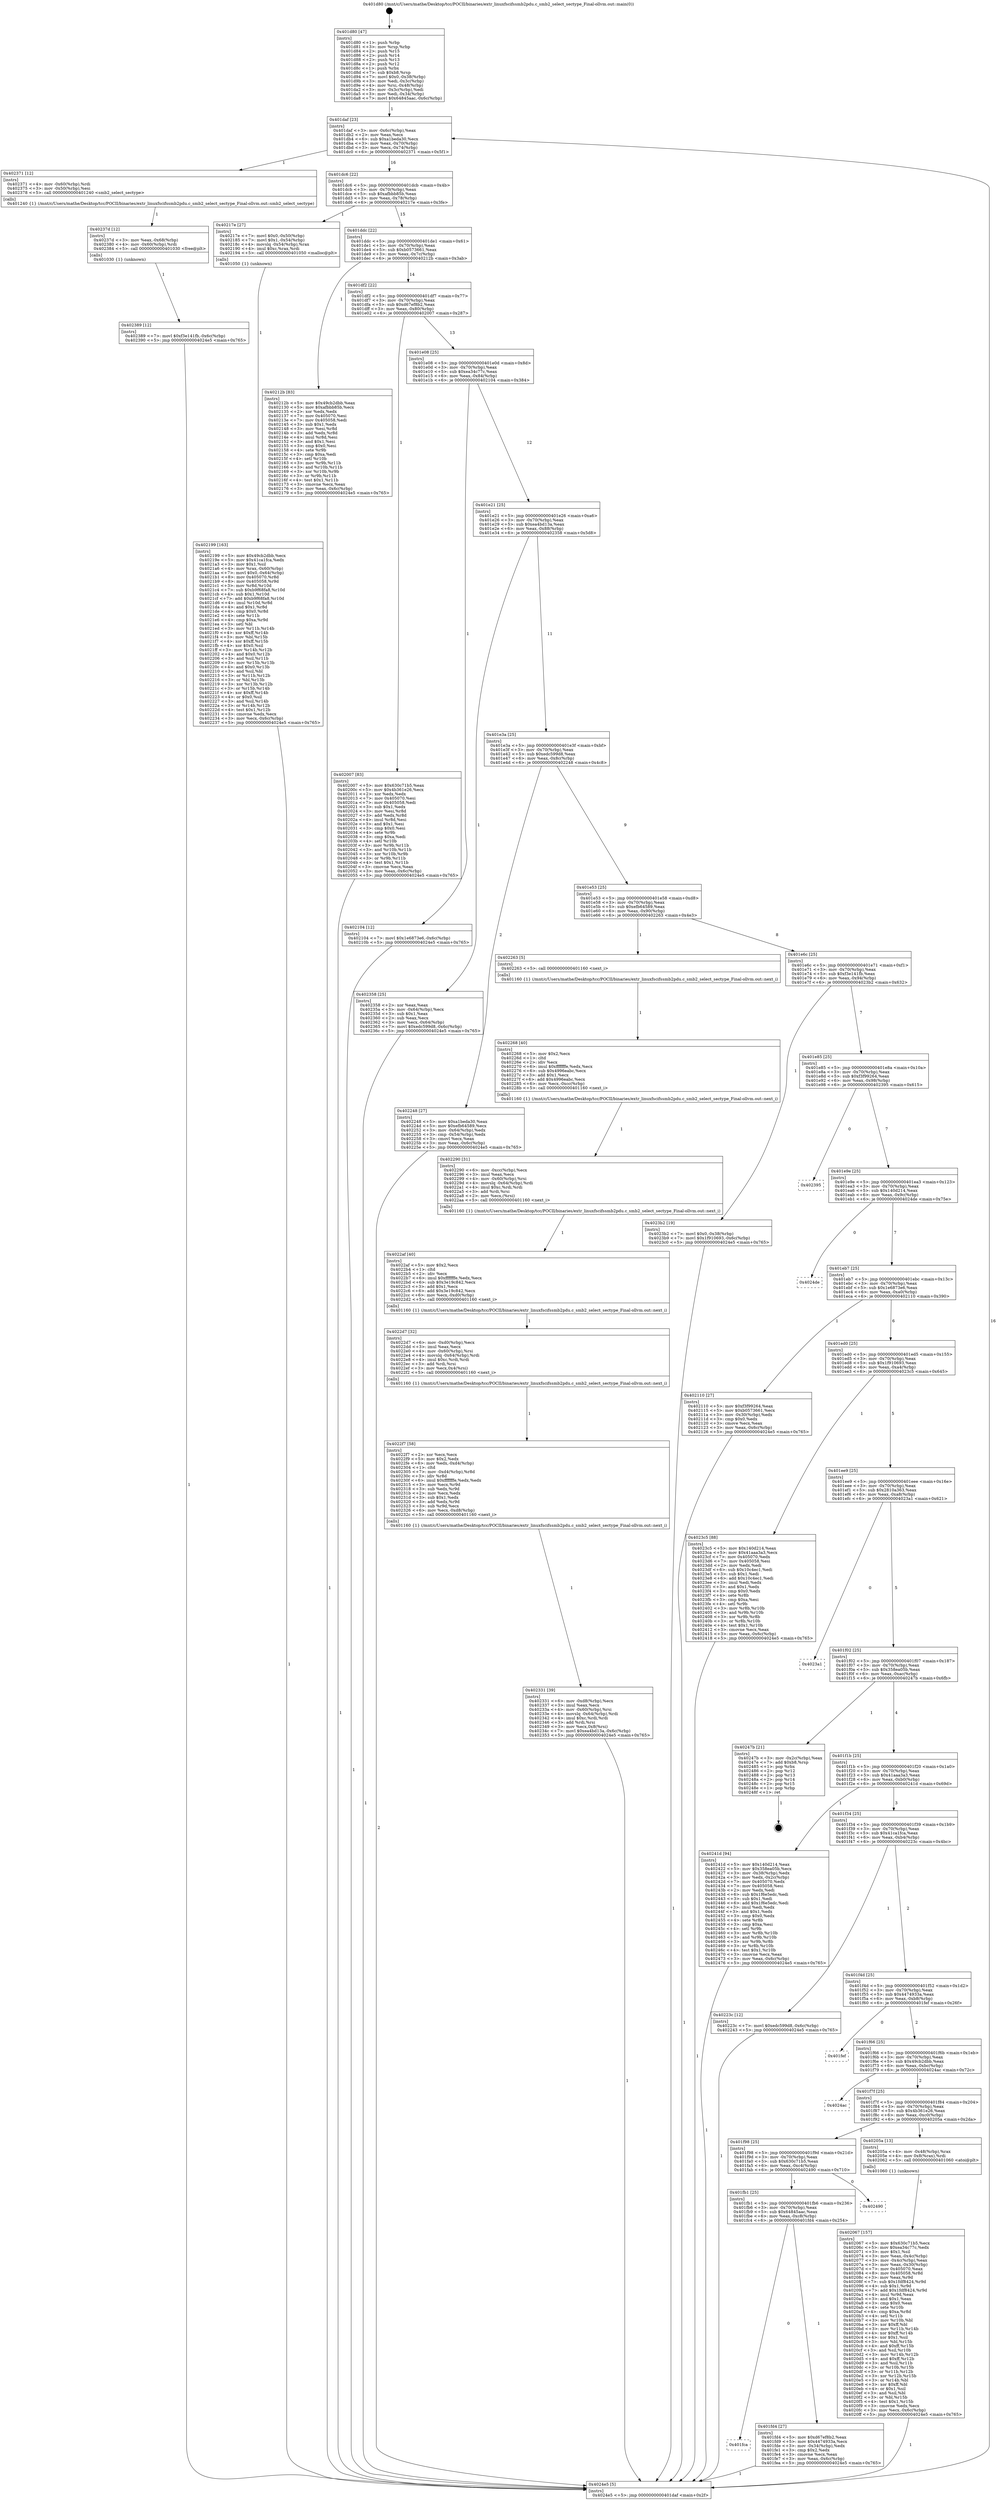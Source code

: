 digraph "0x401d80" {
  label = "0x401d80 (/mnt/c/Users/mathe/Desktop/tcc/POCII/binaries/extr_linuxfscifssmb2pdu.c_smb2_select_sectype_Final-ollvm.out::main(0))"
  labelloc = "t"
  node[shape=record]

  Entry [label="",width=0.3,height=0.3,shape=circle,fillcolor=black,style=filled]
  "0x401daf" [label="{
     0x401daf [23]\l
     | [instrs]\l
     &nbsp;&nbsp;0x401daf \<+3\>: mov -0x6c(%rbp),%eax\l
     &nbsp;&nbsp;0x401db2 \<+2\>: mov %eax,%ecx\l
     &nbsp;&nbsp;0x401db4 \<+6\>: sub $0xa1beda30,%ecx\l
     &nbsp;&nbsp;0x401dba \<+3\>: mov %eax,-0x70(%rbp)\l
     &nbsp;&nbsp;0x401dbd \<+3\>: mov %ecx,-0x74(%rbp)\l
     &nbsp;&nbsp;0x401dc0 \<+6\>: je 0000000000402371 \<main+0x5f1\>\l
  }"]
  "0x402371" [label="{
     0x402371 [12]\l
     | [instrs]\l
     &nbsp;&nbsp;0x402371 \<+4\>: mov -0x60(%rbp),%rdi\l
     &nbsp;&nbsp;0x402375 \<+3\>: mov -0x50(%rbp),%esi\l
     &nbsp;&nbsp;0x402378 \<+5\>: call 0000000000401240 \<smb2_select_sectype\>\l
     | [calls]\l
     &nbsp;&nbsp;0x401240 \{1\} (/mnt/c/Users/mathe/Desktop/tcc/POCII/binaries/extr_linuxfscifssmb2pdu.c_smb2_select_sectype_Final-ollvm.out::smb2_select_sectype)\l
  }"]
  "0x401dc6" [label="{
     0x401dc6 [22]\l
     | [instrs]\l
     &nbsp;&nbsp;0x401dc6 \<+5\>: jmp 0000000000401dcb \<main+0x4b\>\l
     &nbsp;&nbsp;0x401dcb \<+3\>: mov -0x70(%rbp),%eax\l
     &nbsp;&nbsp;0x401dce \<+5\>: sub $0xafbbb85b,%eax\l
     &nbsp;&nbsp;0x401dd3 \<+3\>: mov %eax,-0x78(%rbp)\l
     &nbsp;&nbsp;0x401dd6 \<+6\>: je 000000000040217e \<main+0x3fe\>\l
  }"]
  Exit [label="",width=0.3,height=0.3,shape=circle,fillcolor=black,style=filled,peripheries=2]
  "0x40217e" [label="{
     0x40217e [27]\l
     | [instrs]\l
     &nbsp;&nbsp;0x40217e \<+7\>: movl $0x0,-0x50(%rbp)\l
     &nbsp;&nbsp;0x402185 \<+7\>: movl $0x1,-0x54(%rbp)\l
     &nbsp;&nbsp;0x40218c \<+4\>: movslq -0x54(%rbp),%rax\l
     &nbsp;&nbsp;0x402190 \<+4\>: imul $0xc,%rax,%rdi\l
     &nbsp;&nbsp;0x402194 \<+5\>: call 0000000000401050 \<malloc@plt\>\l
     | [calls]\l
     &nbsp;&nbsp;0x401050 \{1\} (unknown)\l
  }"]
  "0x401ddc" [label="{
     0x401ddc [22]\l
     | [instrs]\l
     &nbsp;&nbsp;0x401ddc \<+5\>: jmp 0000000000401de1 \<main+0x61\>\l
     &nbsp;&nbsp;0x401de1 \<+3\>: mov -0x70(%rbp),%eax\l
     &nbsp;&nbsp;0x401de4 \<+5\>: sub $0xb0573661,%eax\l
     &nbsp;&nbsp;0x401de9 \<+3\>: mov %eax,-0x7c(%rbp)\l
     &nbsp;&nbsp;0x401dec \<+6\>: je 000000000040212b \<main+0x3ab\>\l
  }"]
  "0x402389" [label="{
     0x402389 [12]\l
     | [instrs]\l
     &nbsp;&nbsp;0x402389 \<+7\>: movl $0xf3e141fb,-0x6c(%rbp)\l
     &nbsp;&nbsp;0x402390 \<+5\>: jmp 00000000004024e5 \<main+0x765\>\l
  }"]
  "0x40212b" [label="{
     0x40212b [83]\l
     | [instrs]\l
     &nbsp;&nbsp;0x40212b \<+5\>: mov $0x49cb2dbb,%eax\l
     &nbsp;&nbsp;0x402130 \<+5\>: mov $0xafbbb85b,%ecx\l
     &nbsp;&nbsp;0x402135 \<+2\>: xor %edx,%edx\l
     &nbsp;&nbsp;0x402137 \<+7\>: mov 0x405070,%esi\l
     &nbsp;&nbsp;0x40213e \<+7\>: mov 0x405058,%edi\l
     &nbsp;&nbsp;0x402145 \<+3\>: sub $0x1,%edx\l
     &nbsp;&nbsp;0x402148 \<+3\>: mov %esi,%r8d\l
     &nbsp;&nbsp;0x40214b \<+3\>: add %edx,%r8d\l
     &nbsp;&nbsp;0x40214e \<+4\>: imul %r8d,%esi\l
     &nbsp;&nbsp;0x402152 \<+3\>: and $0x1,%esi\l
     &nbsp;&nbsp;0x402155 \<+3\>: cmp $0x0,%esi\l
     &nbsp;&nbsp;0x402158 \<+4\>: sete %r9b\l
     &nbsp;&nbsp;0x40215c \<+3\>: cmp $0xa,%edi\l
     &nbsp;&nbsp;0x40215f \<+4\>: setl %r10b\l
     &nbsp;&nbsp;0x402163 \<+3\>: mov %r9b,%r11b\l
     &nbsp;&nbsp;0x402166 \<+3\>: and %r10b,%r11b\l
     &nbsp;&nbsp;0x402169 \<+3\>: xor %r10b,%r9b\l
     &nbsp;&nbsp;0x40216c \<+3\>: or %r9b,%r11b\l
     &nbsp;&nbsp;0x40216f \<+4\>: test $0x1,%r11b\l
     &nbsp;&nbsp;0x402173 \<+3\>: cmovne %ecx,%eax\l
     &nbsp;&nbsp;0x402176 \<+3\>: mov %eax,-0x6c(%rbp)\l
     &nbsp;&nbsp;0x402179 \<+5\>: jmp 00000000004024e5 \<main+0x765\>\l
  }"]
  "0x401df2" [label="{
     0x401df2 [22]\l
     | [instrs]\l
     &nbsp;&nbsp;0x401df2 \<+5\>: jmp 0000000000401df7 \<main+0x77\>\l
     &nbsp;&nbsp;0x401df7 \<+3\>: mov -0x70(%rbp),%eax\l
     &nbsp;&nbsp;0x401dfa \<+5\>: sub $0xd67ef8b2,%eax\l
     &nbsp;&nbsp;0x401dff \<+3\>: mov %eax,-0x80(%rbp)\l
     &nbsp;&nbsp;0x401e02 \<+6\>: je 0000000000402007 \<main+0x287\>\l
  }"]
  "0x40237d" [label="{
     0x40237d [12]\l
     | [instrs]\l
     &nbsp;&nbsp;0x40237d \<+3\>: mov %eax,-0x68(%rbp)\l
     &nbsp;&nbsp;0x402380 \<+4\>: mov -0x60(%rbp),%rdi\l
     &nbsp;&nbsp;0x402384 \<+5\>: call 0000000000401030 \<free@plt\>\l
     | [calls]\l
     &nbsp;&nbsp;0x401030 \{1\} (unknown)\l
  }"]
  "0x402007" [label="{
     0x402007 [83]\l
     | [instrs]\l
     &nbsp;&nbsp;0x402007 \<+5\>: mov $0x630c71b5,%eax\l
     &nbsp;&nbsp;0x40200c \<+5\>: mov $0x4b361e26,%ecx\l
     &nbsp;&nbsp;0x402011 \<+2\>: xor %edx,%edx\l
     &nbsp;&nbsp;0x402013 \<+7\>: mov 0x405070,%esi\l
     &nbsp;&nbsp;0x40201a \<+7\>: mov 0x405058,%edi\l
     &nbsp;&nbsp;0x402021 \<+3\>: sub $0x1,%edx\l
     &nbsp;&nbsp;0x402024 \<+3\>: mov %esi,%r8d\l
     &nbsp;&nbsp;0x402027 \<+3\>: add %edx,%r8d\l
     &nbsp;&nbsp;0x40202a \<+4\>: imul %r8d,%esi\l
     &nbsp;&nbsp;0x40202e \<+3\>: and $0x1,%esi\l
     &nbsp;&nbsp;0x402031 \<+3\>: cmp $0x0,%esi\l
     &nbsp;&nbsp;0x402034 \<+4\>: sete %r9b\l
     &nbsp;&nbsp;0x402038 \<+3\>: cmp $0xa,%edi\l
     &nbsp;&nbsp;0x40203b \<+4\>: setl %r10b\l
     &nbsp;&nbsp;0x40203f \<+3\>: mov %r9b,%r11b\l
     &nbsp;&nbsp;0x402042 \<+3\>: and %r10b,%r11b\l
     &nbsp;&nbsp;0x402045 \<+3\>: xor %r10b,%r9b\l
     &nbsp;&nbsp;0x402048 \<+3\>: or %r9b,%r11b\l
     &nbsp;&nbsp;0x40204b \<+4\>: test $0x1,%r11b\l
     &nbsp;&nbsp;0x40204f \<+3\>: cmovne %ecx,%eax\l
     &nbsp;&nbsp;0x402052 \<+3\>: mov %eax,-0x6c(%rbp)\l
     &nbsp;&nbsp;0x402055 \<+5\>: jmp 00000000004024e5 \<main+0x765\>\l
  }"]
  "0x401e08" [label="{
     0x401e08 [25]\l
     | [instrs]\l
     &nbsp;&nbsp;0x401e08 \<+5\>: jmp 0000000000401e0d \<main+0x8d\>\l
     &nbsp;&nbsp;0x401e0d \<+3\>: mov -0x70(%rbp),%eax\l
     &nbsp;&nbsp;0x401e10 \<+5\>: sub $0xea34c77c,%eax\l
     &nbsp;&nbsp;0x401e15 \<+6\>: mov %eax,-0x84(%rbp)\l
     &nbsp;&nbsp;0x401e1b \<+6\>: je 0000000000402104 \<main+0x384\>\l
  }"]
  "0x402331" [label="{
     0x402331 [39]\l
     | [instrs]\l
     &nbsp;&nbsp;0x402331 \<+6\>: mov -0xd8(%rbp),%ecx\l
     &nbsp;&nbsp;0x402337 \<+3\>: imul %eax,%ecx\l
     &nbsp;&nbsp;0x40233a \<+4\>: mov -0x60(%rbp),%rsi\l
     &nbsp;&nbsp;0x40233e \<+4\>: movslq -0x64(%rbp),%rdi\l
     &nbsp;&nbsp;0x402342 \<+4\>: imul $0xc,%rdi,%rdi\l
     &nbsp;&nbsp;0x402346 \<+3\>: add %rdi,%rsi\l
     &nbsp;&nbsp;0x402349 \<+3\>: mov %ecx,0x8(%rsi)\l
     &nbsp;&nbsp;0x40234c \<+7\>: movl $0xea4bd13a,-0x6c(%rbp)\l
     &nbsp;&nbsp;0x402353 \<+5\>: jmp 00000000004024e5 \<main+0x765\>\l
  }"]
  "0x402104" [label="{
     0x402104 [12]\l
     | [instrs]\l
     &nbsp;&nbsp;0x402104 \<+7\>: movl $0x1e6873e6,-0x6c(%rbp)\l
     &nbsp;&nbsp;0x40210b \<+5\>: jmp 00000000004024e5 \<main+0x765\>\l
  }"]
  "0x401e21" [label="{
     0x401e21 [25]\l
     | [instrs]\l
     &nbsp;&nbsp;0x401e21 \<+5\>: jmp 0000000000401e26 \<main+0xa6\>\l
     &nbsp;&nbsp;0x401e26 \<+3\>: mov -0x70(%rbp),%eax\l
     &nbsp;&nbsp;0x401e29 \<+5\>: sub $0xea4bd13a,%eax\l
     &nbsp;&nbsp;0x401e2e \<+6\>: mov %eax,-0x88(%rbp)\l
     &nbsp;&nbsp;0x401e34 \<+6\>: je 0000000000402358 \<main+0x5d8\>\l
  }"]
  "0x4022f7" [label="{
     0x4022f7 [58]\l
     | [instrs]\l
     &nbsp;&nbsp;0x4022f7 \<+2\>: xor %ecx,%ecx\l
     &nbsp;&nbsp;0x4022f9 \<+5\>: mov $0x2,%edx\l
     &nbsp;&nbsp;0x4022fe \<+6\>: mov %edx,-0xd4(%rbp)\l
     &nbsp;&nbsp;0x402304 \<+1\>: cltd\l
     &nbsp;&nbsp;0x402305 \<+7\>: mov -0xd4(%rbp),%r8d\l
     &nbsp;&nbsp;0x40230c \<+3\>: idiv %r8d\l
     &nbsp;&nbsp;0x40230f \<+6\>: imul $0xfffffffe,%edx,%edx\l
     &nbsp;&nbsp;0x402315 \<+3\>: mov %ecx,%r9d\l
     &nbsp;&nbsp;0x402318 \<+3\>: sub %edx,%r9d\l
     &nbsp;&nbsp;0x40231b \<+2\>: mov %ecx,%edx\l
     &nbsp;&nbsp;0x40231d \<+3\>: sub $0x1,%edx\l
     &nbsp;&nbsp;0x402320 \<+3\>: add %edx,%r9d\l
     &nbsp;&nbsp;0x402323 \<+3\>: sub %r9d,%ecx\l
     &nbsp;&nbsp;0x402326 \<+6\>: mov %ecx,-0xd8(%rbp)\l
     &nbsp;&nbsp;0x40232c \<+5\>: call 0000000000401160 \<next_i\>\l
     | [calls]\l
     &nbsp;&nbsp;0x401160 \{1\} (/mnt/c/Users/mathe/Desktop/tcc/POCII/binaries/extr_linuxfscifssmb2pdu.c_smb2_select_sectype_Final-ollvm.out::next_i)\l
  }"]
  "0x402358" [label="{
     0x402358 [25]\l
     | [instrs]\l
     &nbsp;&nbsp;0x402358 \<+2\>: xor %eax,%eax\l
     &nbsp;&nbsp;0x40235a \<+3\>: mov -0x64(%rbp),%ecx\l
     &nbsp;&nbsp;0x40235d \<+3\>: sub $0x1,%eax\l
     &nbsp;&nbsp;0x402360 \<+2\>: sub %eax,%ecx\l
     &nbsp;&nbsp;0x402362 \<+3\>: mov %ecx,-0x64(%rbp)\l
     &nbsp;&nbsp;0x402365 \<+7\>: movl $0xedc599d8,-0x6c(%rbp)\l
     &nbsp;&nbsp;0x40236c \<+5\>: jmp 00000000004024e5 \<main+0x765\>\l
  }"]
  "0x401e3a" [label="{
     0x401e3a [25]\l
     | [instrs]\l
     &nbsp;&nbsp;0x401e3a \<+5\>: jmp 0000000000401e3f \<main+0xbf\>\l
     &nbsp;&nbsp;0x401e3f \<+3\>: mov -0x70(%rbp),%eax\l
     &nbsp;&nbsp;0x401e42 \<+5\>: sub $0xedc599d8,%eax\l
     &nbsp;&nbsp;0x401e47 \<+6\>: mov %eax,-0x8c(%rbp)\l
     &nbsp;&nbsp;0x401e4d \<+6\>: je 0000000000402248 \<main+0x4c8\>\l
  }"]
  "0x4022d7" [label="{
     0x4022d7 [32]\l
     | [instrs]\l
     &nbsp;&nbsp;0x4022d7 \<+6\>: mov -0xd0(%rbp),%ecx\l
     &nbsp;&nbsp;0x4022dd \<+3\>: imul %eax,%ecx\l
     &nbsp;&nbsp;0x4022e0 \<+4\>: mov -0x60(%rbp),%rsi\l
     &nbsp;&nbsp;0x4022e4 \<+4\>: movslq -0x64(%rbp),%rdi\l
     &nbsp;&nbsp;0x4022e8 \<+4\>: imul $0xc,%rdi,%rdi\l
     &nbsp;&nbsp;0x4022ec \<+3\>: add %rdi,%rsi\l
     &nbsp;&nbsp;0x4022ef \<+3\>: mov %ecx,0x4(%rsi)\l
     &nbsp;&nbsp;0x4022f2 \<+5\>: call 0000000000401160 \<next_i\>\l
     | [calls]\l
     &nbsp;&nbsp;0x401160 \{1\} (/mnt/c/Users/mathe/Desktop/tcc/POCII/binaries/extr_linuxfscifssmb2pdu.c_smb2_select_sectype_Final-ollvm.out::next_i)\l
  }"]
  "0x402248" [label="{
     0x402248 [27]\l
     | [instrs]\l
     &nbsp;&nbsp;0x402248 \<+5\>: mov $0xa1beda30,%eax\l
     &nbsp;&nbsp;0x40224d \<+5\>: mov $0xefb64589,%ecx\l
     &nbsp;&nbsp;0x402252 \<+3\>: mov -0x64(%rbp),%edx\l
     &nbsp;&nbsp;0x402255 \<+3\>: cmp -0x54(%rbp),%edx\l
     &nbsp;&nbsp;0x402258 \<+3\>: cmovl %ecx,%eax\l
     &nbsp;&nbsp;0x40225b \<+3\>: mov %eax,-0x6c(%rbp)\l
     &nbsp;&nbsp;0x40225e \<+5\>: jmp 00000000004024e5 \<main+0x765\>\l
  }"]
  "0x401e53" [label="{
     0x401e53 [25]\l
     | [instrs]\l
     &nbsp;&nbsp;0x401e53 \<+5\>: jmp 0000000000401e58 \<main+0xd8\>\l
     &nbsp;&nbsp;0x401e58 \<+3\>: mov -0x70(%rbp),%eax\l
     &nbsp;&nbsp;0x401e5b \<+5\>: sub $0xefb64589,%eax\l
     &nbsp;&nbsp;0x401e60 \<+6\>: mov %eax,-0x90(%rbp)\l
     &nbsp;&nbsp;0x401e66 \<+6\>: je 0000000000402263 \<main+0x4e3\>\l
  }"]
  "0x4022af" [label="{
     0x4022af [40]\l
     | [instrs]\l
     &nbsp;&nbsp;0x4022af \<+5\>: mov $0x2,%ecx\l
     &nbsp;&nbsp;0x4022b4 \<+1\>: cltd\l
     &nbsp;&nbsp;0x4022b5 \<+2\>: idiv %ecx\l
     &nbsp;&nbsp;0x4022b7 \<+6\>: imul $0xfffffffe,%edx,%ecx\l
     &nbsp;&nbsp;0x4022bd \<+6\>: sub $0x3e19c842,%ecx\l
     &nbsp;&nbsp;0x4022c3 \<+3\>: add $0x1,%ecx\l
     &nbsp;&nbsp;0x4022c6 \<+6\>: add $0x3e19c842,%ecx\l
     &nbsp;&nbsp;0x4022cc \<+6\>: mov %ecx,-0xd0(%rbp)\l
     &nbsp;&nbsp;0x4022d2 \<+5\>: call 0000000000401160 \<next_i\>\l
     | [calls]\l
     &nbsp;&nbsp;0x401160 \{1\} (/mnt/c/Users/mathe/Desktop/tcc/POCII/binaries/extr_linuxfscifssmb2pdu.c_smb2_select_sectype_Final-ollvm.out::next_i)\l
  }"]
  "0x402263" [label="{
     0x402263 [5]\l
     | [instrs]\l
     &nbsp;&nbsp;0x402263 \<+5\>: call 0000000000401160 \<next_i\>\l
     | [calls]\l
     &nbsp;&nbsp;0x401160 \{1\} (/mnt/c/Users/mathe/Desktop/tcc/POCII/binaries/extr_linuxfscifssmb2pdu.c_smb2_select_sectype_Final-ollvm.out::next_i)\l
  }"]
  "0x401e6c" [label="{
     0x401e6c [25]\l
     | [instrs]\l
     &nbsp;&nbsp;0x401e6c \<+5\>: jmp 0000000000401e71 \<main+0xf1\>\l
     &nbsp;&nbsp;0x401e71 \<+3\>: mov -0x70(%rbp),%eax\l
     &nbsp;&nbsp;0x401e74 \<+5\>: sub $0xf3e141fb,%eax\l
     &nbsp;&nbsp;0x401e79 \<+6\>: mov %eax,-0x94(%rbp)\l
     &nbsp;&nbsp;0x401e7f \<+6\>: je 00000000004023b2 \<main+0x632\>\l
  }"]
  "0x402290" [label="{
     0x402290 [31]\l
     | [instrs]\l
     &nbsp;&nbsp;0x402290 \<+6\>: mov -0xcc(%rbp),%ecx\l
     &nbsp;&nbsp;0x402296 \<+3\>: imul %eax,%ecx\l
     &nbsp;&nbsp;0x402299 \<+4\>: mov -0x60(%rbp),%rsi\l
     &nbsp;&nbsp;0x40229d \<+4\>: movslq -0x64(%rbp),%rdi\l
     &nbsp;&nbsp;0x4022a1 \<+4\>: imul $0xc,%rdi,%rdi\l
     &nbsp;&nbsp;0x4022a5 \<+3\>: add %rdi,%rsi\l
     &nbsp;&nbsp;0x4022a8 \<+2\>: mov %ecx,(%rsi)\l
     &nbsp;&nbsp;0x4022aa \<+5\>: call 0000000000401160 \<next_i\>\l
     | [calls]\l
     &nbsp;&nbsp;0x401160 \{1\} (/mnt/c/Users/mathe/Desktop/tcc/POCII/binaries/extr_linuxfscifssmb2pdu.c_smb2_select_sectype_Final-ollvm.out::next_i)\l
  }"]
  "0x4023b2" [label="{
     0x4023b2 [19]\l
     | [instrs]\l
     &nbsp;&nbsp;0x4023b2 \<+7\>: movl $0x0,-0x38(%rbp)\l
     &nbsp;&nbsp;0x4023b9 \<+7\>: movl $0x1f910693,-0x6c(%rbp)\l
     &nbsp;&nbsp;0x4023c0 \<+5\>: jmp 00000000004024e5 \<main+0x765\>\l
  }"]
  "0x401e85" [label="{
     0x401e85 [25]\l
     | [instrs]\l
     &nbsp;&nbsp;0x401e85 \<+5\>: jmp 0000000000401e8a \<main+0x10a\>\l
     &nbsp;&nbsp;0x401e8a \<+3\>: mov -0x70(%rbp),%eax\l
     &nbsp;&nbsp;0x401e8d \<+5\>: sub $0xf3f99264,%eax\l
     &nbsp;&nbsp;0x401e92 \<+6\>: mov %eax,-0x98(%rbp)\l
     &nbsp;&nbsp;0x401e98 \<+6\>: je 0000000000402395 \<main+0x615\>\l
  }"]
  "0x402268" [label="{
     0x402268 [40]\l
     | [instrs]\l
     &nbsp;&nbsp;0x402268 \<+5\>: mov $0x2,%ecx\l
     &nbsp;&nbsp;0x40226d \<+1\>: cltd\l
     &nbsp;&nbsp;0x40226e \<+2\>: idiv %ecx\l
     &nbsp;&nbsp;0x402270 \<+6\>: imul $0xfffffffe,%edx,%ecx\l
     &nbsp;&nbsp;0x402276 \<+6\>: sub $0x4996eabc,%ecx\l
     &nbsp;&nbsp;0x40227c \<+3\>: add $0x1,%ecx\l
     &nbsp;&nbsp;0x40227f \<+6\>: add $0x4996eabc,%ecx\l
     &nbsp;&nbsp;0x402285 \<+6\>: mov %ecx,-0xcc(%rbp)\l
     &nbsp;&nbsp;0x40228b \<+5\>: call 0000000000401160 \<next_i\>\l
     | [calls]\l
     &nbsp;&nbsp;0x401160 \{1\} (/mnt/c/Users/mathe/Desktop/tcc/POCII/binaries/extr_linuxfscifssmb2pdu.c_smb2_select_sectype_Final-ollvm.out::next_i)\l
  }"]
  "0x402395" [label="{
     0x402395\l
  }", style=dashed]
  "0x401e9e" [label="{
     0x401e9e [25]\l
     | [instrs]\l
     &nbsp;&nbsp;0x401e9e \<+5\>: jmp 0000000000401ea3 \<main+0x123\>\l
     &nbsp;&nbsp;0x401ea3 \<+3\>: mov -0x70(%rbp),%eax\l
     &nbsp;&nbsp;0x401ea6 \<+5\>: sub $0x140d214,%eax\l
     &nbsp;&nbsp;0x401eab \<+6\>: mov %eax,-0x9c(%rbp)\l
     &nbsp;&nbsp;0x401eb1 \<+6\>: je 00000000004024de \<main+0x75e\>\l
  }"]
  "0x402199" [label="{
     0x402199 [163]\l
     | [instrs]\l
     &nbsp;&nbsp;0x402199 \<+5\>: mov $0x49cb2dbb,%ecx\l
     &nbsp;&nbsp;0x40219e \<+5\>: mov $0x41ca1fca,%edx\l
     &nbsp;&nbsp;0x4021a3 \<+3\>: mov $0x1,%sil\l
     &nbsp;&nbsp;0x4021a6 \<+4\>: mov %rax,-0x60(%rbp)\l
     &nbsp;&nbsp;0x4021aa \<+7\>: movl $0x0,-0x64(%rbp)\l
     &nbsp;&nbsp;0x4021b1 \<+8\>: mov 0x405070,%r8d\l
     &nbsp;&nbsp;0x4021b9 \<+8\>: mov 0x405058,%r9d\l
     &nbsp;&nbsp;0x4021c1 \<+3\>: mov %r8d,%r10d\l
     &nbsp;&nbsp;0x4021c4 \<+7\>: sub $0xb9f68fa8,%r10d\l
     &nbsp;&nbsp;0x4021cb \<+4\>: sub $0x1,%r10d\l
     &nbsp;&nbsp;0x4021cf \<+7\>: add $0xb9f68fa8,%r10d\l
     &nbsp;&nbsp;0x4021d6 \<+4\>: imul %r10d,%r8d\l
     &nbsp;&nbsp;0x4021da \<+4\>: and $0x1,%r8d\l
     &nbsp;&nbsp;0x4021de \<+4\>: cmp $0x0,%r8d\l
     &nbsp;&nbsp;0x4021e2 \<+4\>: sete %r11b\l
     &nbsp;&nbsp;0x4021e6 \<+4\>: cmp $0xa,%r9d\l
     &nbsp;&nbsp;0x4021ea \<+3\>: setl %bl\l
     &nbsp;&nbsp;0x4021ed \<+3\>: mov %r11b,%r14b\l
     &nbsp;&nbsp;0x4021f0 \<+4\>: xor $0xff,%r14b\l
     &nbsp;&nbsp;0x4021f4 \<+3\>: mov %bl,%r15b\l
     &nbsp;&nbsp;0x4021f7 \<+4\>: xor $0xff,%r15b\l
     &nbsp;&nbsp;0x4021fb \<+4\>: xor $0x0,%sil\l
     &nbsp;&nbsp;0x4021ff \<+3\>: mov %r14b,%r12b\l
     &nbsp;&nbsp;0x402202 \<+4\>: and $0x0,%r12b\l
     &nbsp;&nbsp;0x402206 \<+3\>: and %sil,%r11b\l
     &nbsp;&nbsp;0x402209 \<+3\>: mov %r15b,%r13b\l
     &nbsp;&nbsp;0x40220c \<+4\>: and $0x0,%r13b\l
     &nbsp;&nbsp;0x402210 \<+3\>: and %sil,%bl\l
     &nbsp;&nbsp;0x402213 \<+3\>: or %r11b,%r12b\l
     &nbsp;&nbsp;0x402216 \<+3\>: or %bl,%r13b\l
     &nbsp;&nbsp;0x402219 \<+3\>: xor %r13b,%r12b\l
     &nbsp;&nbsp;0x40221c \<+3\>: or %r15b,%r14b\l
     &nbsp;&nbsp;0x40221f \<+4\>: xor $0xff,%r14b\l
     &nbsp;&nbsp;0x402223 \<+4\>: or $0x0,%sil\l
     &nbsp;&nbsp;0x402227 \<+3\>: and %sil,%r14b\l
     &nbsp;&nbsp;0x40222a \<+3\>: or %r14b,%r12b\l
     &nbsp;&nbsp;0x40222d \<+4\>: test $0x1,%r12b\l
     &nbsp;&nbsp;0x402231 \<+3\>: cmovne %edx,%ecx\l
     &nbsp;&nbsp;0x402234 \<+3\>: mov %ecx,-0x6c(%rbp)\l
     &nbsp;&nbsp;0x402237 \<+5\>: jmp 00000000004024e5 \<main+0x765\>\l
  }"]
  "0x4024de" [label="{
     0x4024de\l
  }", style=dashed]
  "0x401eb7" [label="{
     0x401eb7 [25]\l
     | [instrs]\l
     &nbsp;&nbsp;0x401eb7 \<+5\>: jmp 0000000000401ebc \<main+0x13c\>\l
     &nbsp;&nbsp;0x401ebc \<+3\>: mov -0x70(%rbp),%eax\l
     &nbsp;&nbsp;0x401ebf \<+5\>: sub $0x1e6873e6,%eax\l
     &nbsp;&nbsp;0x401ec4 \<+6\>: mov %eax,-0xa0(%rbp)\l
     &nbsp;&nbsp;0x401eca \<+6\>: je 0000000000402110 \<main+0x390\>\l
  }"]
  "0x402067" [label="{
     0x402067 [157]\l
     | [instrs]\l
     &nbsp;&nbsp;0x402067 \<+5\>: mov $0x630c71b5,%ecx\l
     &nbsp;&nbsp;0x40206c \<+5\>: mov $0xea34c77c,%edx\l
     &nbsp;&nbsp;0x402071 \<+3\>: mov $0x1,%sil\l
     &nbsp;&nbsp;0x402074 \<+3\>: mov %eax,-0x4c(%rbp)\l
     &nbsp;&nbsp;0x402077 \<+3\>: mov -0x4c(%rbp),%eax\l
     &nbsp;&nbsp;0x40207a \<+3\>: mov %eax,-0x30(%rbp)\l
     &nbsp;&nbsp;0x40207d \<+7\>: mov 0x405070,%eax\l
     &nbsp;&nbsp;0x402084 \<+8\>: mov 0x405058,%r8d\l
     &nbsp;&nbsp;0x40208c \<+3\>: mov %eax,%r9d\l
     &nbsp;&nbsp;0x40208f \<+7\>: sub $0x1fdf8424,%r9d\l
     &nbsp;&nbsp;0x402096 \<+4\>: sub $0x1,%r9d\l
     &nbsp;&nbsp;0x40209a \<+7\>: add $0x1fdf8424,%r9d\l
     &nbsp;&nbsp;0x4020a1 \<+4\>: imul %r9d,%eax\l
     &nbsp;&nbsp;0x4020a5 \<+3\>: and $0x1,%eax\l
     &nbsp;&nbsp;0x4020a8 \<+3\>: cmp $0x0,%eax\l
     &nbsp;&nbsp;0x4020ab \<+4\>: sete %r10b\l
     &nbsp;&nbsp;0x4020af \<+4\>: cmp $0xa,%r8d\l
     &nbsp;&nbsp;0x4020b3 \<+4\>: setl %r11b\l
     &nbsp;&nbsp;0x4020b7 \<+3\>: mov %r10b,%bl\l
     &nbsp;&nbsp;0x4020ba \<+3\>: xor $0xff,%bl\l
     &nbsp;&nbsp;0x4020bd \<+3\>: mov %r11b,%r14b\l
     &nbsp;&nbsp;0x4020c0 \<+4\>: xor $0xff,%r14b\l
     &nbsp;&nbsp;0x4020c4 \<+4\>: xor $0x1,%sil\l
     &nbsp;&nbsp;0x4020c8 \<+3\>: mov %bl,%r15b\l
     &nbsp;&nbsp;0x4020cb \<+4\>: and $0xff,%r15b\l
     &nbsp;&nbsp;0x4020cf \<+3\>: and %sil,%r10b\l
     &nbsp;&nbsp;0x4020d2 \<+3\>: mov %r14b,%r12b\l
     &nbsp;&nbsp;0x4020d5 \<+4\>: and $0xff,%r12b\l
     &nbsp;&nbsp;0x4020d9 \<+3\>: and %sil,%r11b\l
     &nbsp;&nbsp;0x4020dc \<+3\>: or %r10b,%r15b\l
     &nbsp;&nbsp;0x4020df \<+3\>: or %r11b,%r12b\l
     &nbsp;&nbsp;0x4020e2 \<+3\>: xor %r12b,%r15b\l
     &nbsp;&nbsp;0x4020e5 \<+3\>: or %r14b,%bl\l
     &nbsp;&nbsp;0x4020e8 \<+3\>: xor $0xff,%bl\l
     &nbsp;&nbsp;0x4020eb \<+4\>: or $0x1,%sil\l
     &nbsp;&nbsp;0x4020ef \<+3\>: and %sil,%bl\l
     &nbsp;&nbsp;0x4020f2 \<+3\>: or %bl,%r15b\l
     &nbsp;&nbsp;0x4020f5 \<+4\>: test $0x1,%r15b\l
     &nbsp;&nbsp;0x4020f9 \<+3\>: cmovne %edx,%ecx\l
     &nbsp;&nbsp;0x4020fc \<+3\>: mov %ecx,-0x6c(%rbp)\l
     &nbsp;&nbsp;0x4020ff \<+5\>: jmp 00000000004024e5 \<main+0x765\>\l
  }"]
  "0x402110" [label="{
     0x402110 [27]\l
     | [instrs]\l
     &nbsp;&nbsp;0x402110 \<+5\>: mov $0xf3f99264,%eax\l
     &nbsp;&nbsp;0x402115 \<+5\>: mov $0xb0573661,%ecx\l
     &nbsp;&nbsp;0x40211a \<+3\>: mov -0x30(%rbp),%edx\l
     &nbsp;&nbsp;0x40211d \<+3\>: cmp $0x0,%edx\l
     &nbsp;&nbsp;0x402120 \<+3\>: cmove %ecx,%eax\l
     &nbsp;&nbsp;0x402123 \<+3\>: mov %eax,-0x6c(%rbp)\l
     &nbsp;&nbsp;0x402126 \<+5\>: jmp 00000000004024e5 \<main+0x765\>\l
  }"]
  "0x401ed0" [label="{
     0x401ed0 [25]\l
     | [instrs]\l
     &nbsp;&nbsp;0x401ed0 \<+5\>: jmp 0000000000401ed5 \<main+0x155\>\l
     &nbsp;&nbsp;0x401ed5 \<+3\>: mov -0x70(%rbp),%eax\l
     &nbsp;&nbsp;0x401ed8 \<+5\>: sub $0x1f910693,%eax\l
     &nbsp;&nbsp;0x401edd \<+6\>: mov %eax,-0xa4(%rbp)\l
     &nbsp;&nbsp;0x401ee3 \<+6\>: je 00000000004023c5 \<main+0x645\>\l
  }"]
  "0x401d80" [label="{
     0x401d80 [47]\l
     | [instrs]\l
     &nbsp;&nbsp;0x401d80 \<+1\>: push %rbp\l
     &nbsp;&nbsp;0x401d81 \<+3\>: mov %rsp,%rbp\l
     &nbsp;&nbsp;0x401d84 \<+2\>: push %r15\l
     &nbsp;&nbsp;0x401d86 \<+2\>: push %r14\l
     &nbsp;&nbsp;0x401d88 \<+2\>: push %r13\l
     &nbsp;&nbsp;0x401d8a \<+2\>: push %r12\l
     &nbsp;&nbsp;0x401d8c \<+1\>: push %rbx\l
     &nbsp;&nbsp;0x401d8d \<+7\>: sub $0xb8,%rsp\l
     &nbsp;&nbsp;0x401d94 \<+7\>: movl $0x0,-0x38(%rbp)\l
     &nbsp;&nbsp;0x401d9b \<+3\>: mov %edi,-0x3c(%rbp)\l
     &nbsp;&nbsp;0x401d9e \<+4\>: mov %rsi,-0x48(%rbp)\l
     &nbsp;&nbsp;0x401da2 \<+3\>: mov -0x3c(%rbp),%edi\l
     &nbsp;&nbsp;0x401da5 \<+3\>: mov %edi,-0x34(%rbp)\l
     &nbsp;&nbsp;0x401da8 \<+7\>: movl $0x64845aac,-0x6c(%rbp)\l
  }"]
  "0x4023c5" [label="{
     0x4023c5 [88]\l
     | [instrs]\l
     &nbsp;&nbsp;0x4023c5 \<+5\>: mov $0x140d214,%eax\l
     &nbsp;&nbsp;0x4023ca \<+5\>: mov $0x41aaa3a3,%ecx\l
     &nbsp;&nbsp;0x4023cf \<+7\>: mov 0x405070,%edx\l
     &nbsp;&nbsp;0x4023d6 \<+7\>: mov 0x405058,%esi\l
     &nbsp;&nbsp;0x4023dd \<+2\>: mov %edx,%edi\l
     &nbsp;&nbsp;0x4023df \<+6\>: sub $0x10c4ec1,%edi\l
     &nbsp;&nbsp;0x4023e5 \<+3\>: sub $0x1,%edi\l
     &nbsp;&nbsp;0x4023e8 \<+6\>: add $0x10c4ec1,%edi\l
     &nbsp;&nbsp;0x4023ee \<+3\>: imul %edi,%edx\l
     &nbsp;&nbsp;0x4023f1 \<+3\>: and $0x1,%edx\l
     &nbsp;&nbsp;0x4023f4 \<+3\>: cmp $0x0,%edx\l
     &nbsp;&nbsp;0x4023f7 \<+4\>: sete %r8b\l
     &nbsp;&nbsp;0x4023fb \<+3\>: cmp $0xa,%esi\l
     &nbsp;&nbsp;0x4023fe \<+4\>: setl %r9b\l
     &nbsp;&nbsp;0x402402 \<+3\>: mov %r8b,%r10b\l
     &nbsp;&nbsp;0x402405 \<+3\>: and %r9b,%r10b\l
     &nbsp;&nbsp;0x402408 \<+3\>: xor %r9b,%r8b\l
     &nbsp;&nbsp;0x40240b \<+3\>: or %r8b,%r10b\l
     &nbsp;&nbsp;0x40240e \<+4\>: test $0x1,%r10b\l
     &nbsp;&nbsp;0x402412 \<+3\>: cmovne %ecx,%eax\l
     &nbsp;&nbsp;0x402415 \<+3\>: mov %eax,-0x6c(%rbp)\l
     &nbsp;&nbsp;0x402418 \<+5\>: jmp 00000000004024e5 \<main+0x765\>\l
  }"]
  "0x401ee9" [label="{
     0x401ee9 [25]\l
     | [instrs]\l
     &nbsp;&nbsp;0x401ee9 \<+5\>: jmp 0000000000401eee \<main+0x16e\>\l
     &nbsp;&nbsp;0x401eee \<+3\>: mov -0x70(%rbp),%eax\l
     &nbsp;&nbsp;0x401ef1 \<+5\>: sub $0x2810a363,%eax\l
     &nbsp;&nbsp;0x401ef6 \<+6\>: mov %eax,-0xa8(%rbp)\l
     &nbsp;&nbsp;0x401efc \<+6\>: je 00000000004023a1 \<main+0x621\>\l
  }"]
  "0x4024e5" [label="{
     0x4024e5 [5]\l
     | [instrs]\l
     &nbsp;&nbsp;0x4024e5 \<+5\>: jmp 0000000000401daf \<main+0x2f\>\l
  }"]
  "0x4023a1" [label="{
     0x4023a1\l
  }", style=dashed]
  "0x401f02" [label="{
     0x401f02 [25]\l
     | [instrs]\l
     &nbsp;&nbsp;0x401f02 \<+5\>: jmp 0000000000401f07 \<main+0x187\>\l
     &nbsp;&nbsp;0x401f07 \<+3\>: mov -0x70(%rbp),%eax\l
     &nbsp;&nbsp;0x401f0a \<+5\>: sub $0x358ea05b,%eax\l
     &nbsp;&nbsp;0x401f0f \<+6\>: mov %eax,-0xac(%rbp)\l
     &nbsp;&nbsp;0x401f15 \<+6\>: je 000000000040247b \<main+0x6fb\>\l
  }"]
  "0x401fca" [label="{
     0x401fca\l
  }", style=dashed]
  "0x40247b" [label="{
     0x40247b [21]\l
     | [instrs]\l
     &nbsp;&nbsp;0x40247b \<+3\>: mov -0x2c(%rbp),%eax\l
     &nbsp;&nbsp;0x40247e \<+7\>: add $0xb8,%rsp\l
     &nbsp;&nbsp;0x402485 \<+1\>: pop %rbx\l
     &nbsp;&nbsp;0x402486 \<+2\>: pop %r12\l
     &nbsp;&nbsp;0x402488 \<+2\>: pop %r13\l
     &nbsp;&nbsp;0x40248a \<+2\>: pop %r14\l
     &nbsp;&nbsp;0x40248c \<+2\>: pop %r15\l
     &nbsp;&nbsp;0x40248e \<+1\>: pop %rbp\l
     &nbsp;&nbsp;0x40248f \<+1\>: ret\l
  }"]
  "0x401f1b" [label="{
     0x401f1b [25]\l
     | [instrs]\l
     &nbsp;&nbsp;0x401f1b \<+5\>: jmp 0000000000401f20 \<main+0x1a0\>\l
     &nbsp;&nbsp;0x401f20 \<+3\>: mov -0x70(%rbp),%eax\l
     &nbsp;&nbsp;0x401f23 \<+5\>: sub $0x41aaa3a3,%eax\l
     &nbsp;&nbsp;0x401f28 \<+6\>: mov %eax,-0xb0(%rbp)\l
     &nbsp;&nbsp;0x401f2e \<+6\>: je 000000000040241d \<main+0x69d\>\l
  }"]
  "0x401fd4" [label="{
     0x401fd4 [27]\l
     | [instrs]\l
     &nbsp;&nbsp;0x401fd4 \<+5\>: mov $0xd67ef8b2,%eax\l
     &nbsp;&nbsp;0x401fd9 \<+5\>: mov $0x4474933a,%ecx\l
     &nbsp;&nbsp;0x401fde \<+3\>: mov -0x34(%rbp),%edx\l
     &nbsp;&nbsp;0x401fe1 \<+3\>: cmp $0x2,%edx\l
     &nbsp;&nbsp;0x401fe4 \<+3\>: cmovne %ecx,%eax\l
     &nbsp;&nbsp;0x401fe7 \<+3\>: mov %eax,-0x6c(%rbp)\l
     &nbsp;&nbsp;0x401fea \<+5\>: jmp 00000000004024e5 \<main+0x765\>\l
  }"]
  "0x40241d" [label="{
     0x40241d [94]\l
     | [instrs]\l
     &nbsp;&nbsp;0x40241d \<+5\>: mov $0x140d214,%eax\l
     &nbsp;&nbsp;0x402422 \<+5\>: mov $0x358ea05b,%ecx\l
     &nbsp;&nbsp;0x402427 \<+3\>: mov -0x38(%rbp),%edx\l
     &nbsp;&nbsp;0x40242a \<+3\>: mov %edx,-0x2c(%rbp)\l
     &nbsp;&nbsp;0x40242d \<+7\>: mov 0x405070,%edx\l
     &nbsp;&nbsp;0x402434 \<+7\>: mov 0x405058,%esi\l
     &nbsp;&nbsp;0x40243b \<+2\>: mov %edx,%edi\l
     &nbsp;&nbsp;0x40243d \<+6\>: sub $0x1f6e5edc,%edi\l
     &nbsp;&nbsp;0x402443 \<+3\>: sub $0x1,%edi\l
     &nbsp;&nbsp;0x402446 \<+6\>: add $0x1f6e5edc,%edi\l
     &nbsp;&nbsp;0x40244c \<+3\>: imul %edi,%edx\l
     &nbsp;&nbsp;0x40244f \<+3\>: and $0x1,%edx\l
     &nbsp;&nbsp;0x402452 \<+3\>: cmp $0x0,%edx\l
     &nbsp;&nbsp;0x402455 \<+4\>: sete %r8b\l
     &nbsp;&nbsp;0x402459 \<+3\>: cmp $0xa,%esi\l
     &nbsp;&nbsp;0x40245c \<+4\>: setl %r9b\l
     &nbsp;&nbsp;0x402460 \<+3\>: mov %r8b,%r10b\l
     &nbsp;&nbsp;0x402463 \<+3\>: and %r9b,%r10b\l
     &nbsp;&nbsp;0x402466 \<+3\>: xor %r9b,%r8b\l
     &nbsp;&nbsp;0x402469 \<+3\>: or %r8b,%r10b\l
     &nbsp;&nbsp;0x40246c \<+4\>: test $0x1,%r10b\l
     &nbsp;&nbsp;0x402470 \<+3\>: cmovne %ecx,%eax\l
     &nbsp;&nbsp;0x402473 \<+3\>: mov %eax,-0x6c(%rbp)\l
     &nbsp;&nbsp;0x402476 \<+5\>: jmp 00000000004024e5 \<main+0x765\>\l
  }"]
  "0x401f34" [label="{
     0x401f34 [25]\l
     | [instrs]\l
     &nbsp;&nbsp;0x401f34 \<+5\>: jmp 0000000000401f39 \<main+0x1b9\>\l
     &nbsp;&nbsp;0x401f39 \<+3\>: mov -0x70(%rbp),%eax\l
     &nbsp;&nbsp;0x401f3c \<+5\>: sub $0x41ca1fca,%eax\l
     &nbsp;&nbsp;0x401f41 \<+6\>: mov %eax,-0xb4(%rbp)\l
     &nbsp;&nbsp;0x401f47 \<+6\>: je 000000000040223c \<main+0x4bc\>\l
  }"]
  "0x401fb1" [label="{
     0x401fb1 [25]\l
     | [instrs]\l
     &nbsp;&nbsp;0x401fb1 \<+5\>: jmp 0000000000401fb6 \<main+0x236\>\l
     &nbsp;&nbsp;0x401fb6 \<+3\>: mov -0x70(%rbp),%eax\l
     &nbsp;&nbsp;0x401fb9 \<+5\>: sub $0x64845aac,%eax\l
     &nbsp;&nbsp;0x401fbe \<+6\>: mov %eax,-0xc8(%rbp)\l
     &nbsp;&nbsp;0x401fc4 \<+6\>: je 0000000000401fd4 \<main+0x254\>\l
  }"]
  "0x40223c" [label="{
     0x40223c [12]\l
     | [instrs]\l
     &nbsp;&nbsp;0x40223c \<+7\>: movl $0xedc599d8,-0x6c(%rbp)\l
     &nbsp;&nbsp;0x402243 \<+5\>: jmp 00000000004024e5 \<main+0x765\>\l
  }"]
  "0x401f4d" [label="{
     0x401f4d [25]\l
     | [instrs]\l
     &nbsp;&nbsp;0x401f4d \<+5\>: jmp 0000000000401f52 \<main+0x1d2\>\l
     &nbsp;&nbsp;0x401f52 \<+3\>: mov -0x70(%rbp),%eax\l
     &nbsp;&nbsp;0x401f55 \<+5\>: sub $0x4474933a,%eax\l
     &nbsp;&nbsp;0x401f5a \<+6\>: mov %eax,-0xb8(%rbp)\l
     &nbsp;&nbsp;0x401f60 \<+6\>: je 0000000000401fef \<main+0x26f\>\l
  }"]
  "0x402490" [label="{
     0x402490\l
  }", style=dashed]
  "0x401fef" [label="{
     0x401fef\l
  }", style=dashed]
  "0x401f66" [label="{
     0x401f66 [25]\l
     | [instrs]\l
     &nbsp;&nbsp;0x401f66 \<+5\>: jmp 0000000000401f6b \<main+0x1eb\>\l
     &nbsp;&nbsp;0x401f6b \<+3\>: mov -0x70(%rbp),%eax\l
     &nbsp;&nbsp;0x401f6e \<+5\>: sub $0x49cb2dbb,%eax\l
     &nbsp;&nbsp;0x401f73 \<+6\>: mov %eax,-0xbc(%rbp)\l
     &nbsp;&nbsp;0x401f79 \<+6\>: je 00000000004024ac \<main+0x72c\>\l
  }"]
  "0x401f98" [label="{
     0x401f98 [25]\l
     | [instrs]\l
     &nbsp;&nbsp;0x401f98 \<+5\>: jmp 0000000000401f9d \<main+0x21d\>\l
     &nbsp;&nbsp;0x401f9d \<+3\>: mov -0x70(%rbp),%eax\l
     &nbsp;&nbsp;0x401fa0 \<+5\>: sub $0x630c71b5,%eax\l
     &nbsp;&nbsp;0x401fa5 \<+6\>: mov %eax,-0xc4(%rbp)\l
     &nbsp;&nbsp;0x401fab \<+6\>: je 0000000000402490 \<main+0x710\>\l
  }"]
  "0x4024ac" [label="{
     0x4024ac\l
  }", style=dashed]
  "0x401f7f" [label="{
     0x401f7f [25]\l
     | [instrs]\l
     &nbsp;&nbsp;0x401f7f \<+5\>: jmp 0000000000401f84 \<main+0x204\>\l
     &nbsp;&nbsp;0x401f84 \<+3\>: mov -0x70(%rbp),%eax\l
     &nbsp;&nbsp;0x401f87 \<+5\>: sub $0x4b361e26,%eax\l
     &nbsp;&nbsp;0x401f8c \<+6\>: mov %eax,-0xc0(%rbp)\l
     &nbsp;&nbsp;0x401f92 \<+6\>: je 000000000040205a \<main+0x2da\>\l
  }"]
  "0x40205a" [label="{
     0x40205a [13]\l
     | [instrs]\l
     &nbsp;&nbsp;0x40205a \<+4\>: mov -0x48(%rbp),%rax\l
     &nbsp;&nbsp;0x40205e \<+4\>: mov 0x8(%rax),%rdi\l
     &nbsp;&nbsp;0x402062 \<+5\>: call 0000000000401060 \<atoi@plt\>\l
     | [calls]\l
     &nbsp;&nbsp;0x401060 \{1\} (unknown)\l
  }"]
  Entry -> "0x401d80" [label=" 1"]
  "0x401daf" -> "0x402371" [label=" 1"]
  "0x401daf" -> "0x401dc6" [label=" 16"]
  "0x40247b" -> Exit [label=" 1"]
  "0x401dc6" -> "0x40217e" [label=" 1"]
  "0x401dc6" -> "0x401ddc" [label=" 15"]
  "0x40241d" -> "0x4024e5" [label=" 1"]
  "0x401ddc" -> "0x40212b" [label=" 1"]
  "0x401ddc" -> "0x401df2" [label=" 14"]
  "0x4023c5" -> "0x4024e5" [label=" 1"]
  "0x401df2" -> "0x402007" [label=" 1"]
  "0x401df2" -> "0x401e08" [label=" 13"]
  "0x4023b2" -> "0x4024e5" [label=" 1"]
  "0x401e08" -> "0x402104" [label=" 1"]
  "0x401e08" -> "0x401e21" [label=" 12"]
  "0x402389" -> "0x4024e5" [label=" 1"]
  "0x401e21" -> "0x402358" [label=" 1"]
  "0x401e21" -> "0x401e3a" [label=" 11"]
  "0x40237d" -> "0x402389" [label=" 1"]
  "0x401e3a" -> "0x402248" [label=" 2"]
  "0x401e3a" -> "0x401e53" [label=" 9"]
  "0x402371" -> "0x40237d" [label=" 1"]
  "0x401e53" -> "0x402263" [label=" 1"]
  "0x401e53" -> "0x401e6c" [label=" 8"]
  "0x402358" -> "0x4024e5" [label=" 1"]
  "0x401e6c" -> "0x4023b2" [label=" 1"]
  "0x401e6c" -> "0x401e85" [label=" 7"]
  "0x402331" -> "0x4024e5" [label=" 1"]
  "0x401e85" -> "0x402395" [label=" 0"]
  "0x401e85" -> "0x401e9e" [label=" 7"]
  "0x4022f7" -> "0x402331" [label=" 1"]
  "0x401e9e" -> "0x4024de" [label=" 0"]
  "0x401e9e" -> "0x401eb7" [label=" 7"]
  "0x4022d7" -> "0x4022f7" [label=" 1"]
  "0x401eb7" -> "0x402110" [label=" 1"]
  "0x401eb7" -> "0x401ed0" [label=" 6"]
  "0x4022af" -> "0x4022d7" [label=" 1"]
  "0x401ed0" -> "0x4023c5" [label=" 1"]
  "0x401ed0" -> "0x401ee9" [label=" 5"]
  "0x402290" -> "0x4022af" [label=" 1"]
  "0x401ee9" -> "0x4023a1" [label=" 0"]
  "0x401ee9" -> "0x401f02" [label=" 5"]
  "0x402268" -> "0x402290" [label=" 1"]
  "0x401f02" -> "0x40247b" [label=" 1"]
  "0x401f02" -> "0x401f1b" [label=" 4"]
  "0x402263" -> "0x402268" [label=" 1"]
  "0x401f1b" -> "0x40241d" [label=" 1"]
  "0x401f1b" -> "0x401f34" [label=" 3"]
  "0x402248" -> "0x4024e5" [label=" 2"]
  "0x401f34" -> "0x40223c" [label=" 1"]
  "0x401f34" -> "0x401f4d" [label=" 2"]
  "0x402199" -> "0x4024e5" [label=" 1"]
  "0x401f4d" -> "0x401fef" [label=" 0"]
  "0x401f4d" -> "0x401f66" [label=" 2"]
  "0x40217e" -> "0x402199" [label=" 1"]
  "0x401f66" -> "0x4024ac" [label=" 0"]
  "0x401f66" -> "0x401f7f" [label=" 2"]
  "0x402110" -> "0x4024e5" [label=" 1"]
  "0x401f7f" -> "0x40205a" [label=" 1"]
  "0x401f7f" -> "0x401f98" [label=" 1"]
  "0x40212b" -> "0x4024e5" [label=" 1"]
  "0x401f98" -> "0x402490" [label=" 0"]
  "0x401f98" -> "0x401fb1" [label=" 1"]
  "0x40223c" -> "0x4024e5" [label=" 1"]
  "0x401fb1" -> "0x401fd4" [label=" 1"]
  "0x401fb1" -> "0x401fca" [label=" 0"]
  "0x401fd4" -> "0x4024e5" [label=" 1"]
  "0x401d80" -> "0x401daf" [label=" 1"]
  "0x4024e5" -> "0x401daf" [label=" 16"]
  "0x402007" -> "0x4024e5" [label=" 1"]
  "0x40205a" -> "0x402067" [label=" 1"]
  "0x402067" -> "0x4024e5" [label=" 1"]
  "0x402104" -> "0x4024e5" [label=" 1"]
}
